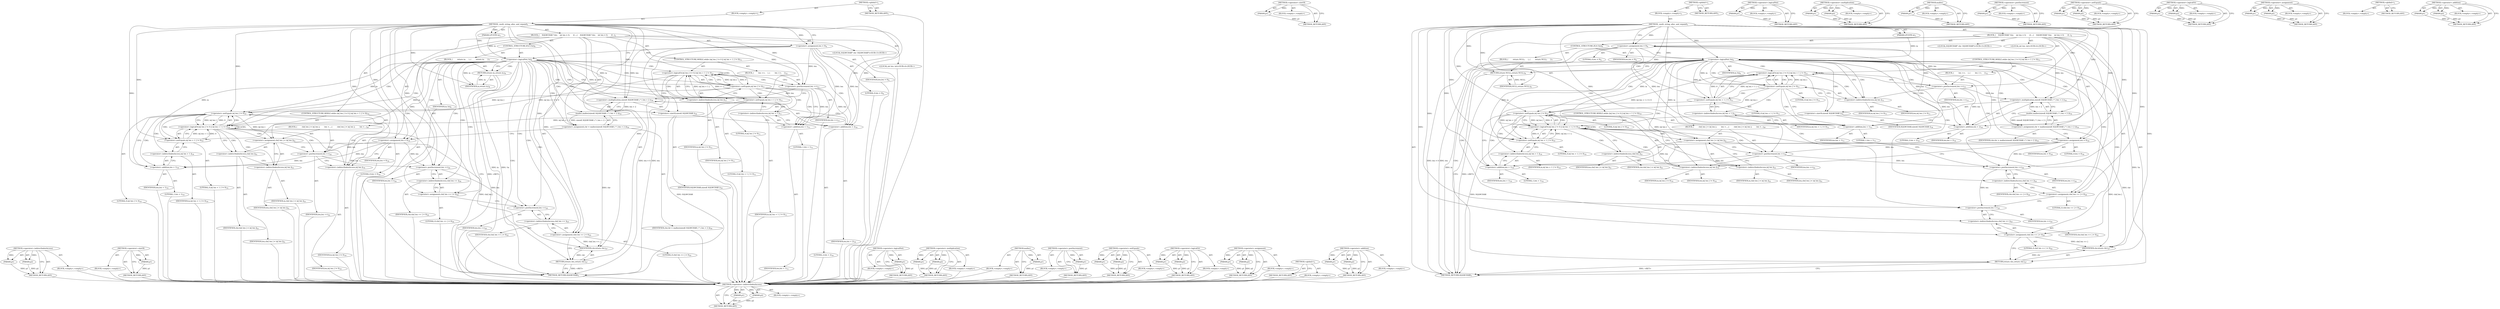 digraph "&lt;operator&gt;.addition" {
vulnerable_131 [label=<(METHOD,&lt;operator&gt;.indirectIndexAccess)>];
vulnerable_132 [label=<(PARAM,p1)>];
vulnerable_133 [label=<(PARAM,p2)>];
vulnerable_134 [label=<(BLOCK,&lt;empty&gt;,&lt;empty&gt;)>];
vulnerable_135 [label=<(METHOD_RETURN,ANY)>];
vulnerable_154 [label=<(METHOD,&lt;operator&gt;.sizeOf)>];
vulnerable_155 [label=<(PARAM,p1)>];
vulnerable_156 [label=<(BLOCK,&lt;empty&gt;,&lt;empty&gt;)>];
vulnerable_157 [label=<(METHOD_RETURN,ANY)>];
vulnerable_6 [label=<(METHOD,&lt;global&gt;)<SUB>1</SUB>>];
vulnerable_7 [label=<(BLOCK,&lt;empty&gt;,&lt;empty&gt;)<SUB>1</SUB>>];
vulnerable_8 [label=<(METHOD,_multi_string_alloc_and_expand)<SUB>1</SUB>>];
vulnerable_9 [label=<(PARAM,LPCSTR in)<SUB>1</SUB>>];
vulnerable_10 [label=<(BLOCK,{
    SQLWCHAR *chr;
    int len = 0;
 
     if...,{
    SQLWCHAR *chr;
    int len = 0;
 
     if...)<SUB>2</SUB>>];
vulnerable_11 [label="<(LOCAL,SQLWCHAR* chr: SQLWCHAR*)<SUB>3</SUB>>"];
vulnerable_12 [label="<(LOCAL,int len: int)<SUB>4</SUB>>"];
vulnerable_13 [label=<(&lt;operator&gt;.assignment,len = 0)<SUB>4</SUB>>];
vulnerable_14 [label=<(IDENTIFIER,len,len = 0)<SUB>4</SUB>>];
vulnerable_15 [label=<(LITERAL,0,len = 0)<SUB>4</SUB>>];
vulnerable_16 [label=<(CONTROL_STRUCTURE,IF,if (!in))<SUB>6</SUB>>];
vulnerable_17 [label=<(&lt;operator&gt;.logicalNot,!in)<SUB>6</SUB>>];
vulnerable_18 [label=<(IDENTIFIER,in,!in)<SUB>6</SUB>>];
vulnerable_19 [label=<(BLOCK,{
        return in;
     },{
        return in;
     })<SUB>7</SUB>>];
vulnerable_20 [label=<(RETURN,return in;,return in;)<SUB>8</SUB>>];
vulnerable_21 [label=<(IDENTIFIER,in,return in;)<SUB>8</SUB>>];
vulnerable_22 [label=<(CONTROL_STRUCTURE,WHILE,while (in[ len ] != 0 || in[ len + 1 ] != 0))<SUB>11</SUB>>];
vulnerable_23 [label=<(&lt;operator&gt;.logicalOr,in[ len ] != 0 || in[ len + 1 ] != 0)<SUB>11</SUB>>];
vulnerable_24 [label=<(&lt;operator&gt;.notEquals,in[ len ] != 0)<SUB>11</SUB>>];
vulnerable_25 [label=<(&lt;operator&gt;.indirectIndexAccess,in[ len ])<SUB>11</SUB>>];
vulnerable_26 [label=<(IDENTIFIER,in,in[ len ] != 0)<SUB>11</SUB>>];
vulnerable_27 [label=<(IDENTIFIER,len,in[ len ] != 0)<SUB>11</SUB>>];
vulnerable_28 [label=<(LITERAL,0,in[ len ] != 0)<SUB>11</SUB>>];
vulnerable_29 [label=<(&lt;operator&gt;.notEquals,in[ len + 1 ] != 0)<SUB>11</SUB>>];
vulnerable_30 [label=<(&lt;operator&gt;.indirectIndexAccess,in[ len + 1 ])<SUB>11</SUB>>];
vulnerable_31 [label=<(IDENTIFIER,in,in[ len + 1 ] != 0)<SUB>11</SUB>>];
vulnerable_32 [label=<(&lt;operator&gt;.addition,len + 1)<SUB>11</SUB>>];
vulnerable_33 [label=<(IDENTIFIER,len,len + 1)<SUB>11</SUB>>];
vulnerable_34 [label=<(LITERAL,1,len + 1)<SUB>11</SUB>>];
vulnerable_35 [label=<(LITERAL,0,in[ len + 1 ] != 0)<SUB>11</SUB>>];
vulnerable_36 [label=<(BLOCK,{
        len ++;
    },{
        len ++;
    })<SUB>12</SUB>>];
vulnerable_37 [label=<(&lt;operator&gt;.postIncrement,len ++)<SUB>13</SUB>>];
vulnerable_38 [label=<(IDENTIFIER,len,len ++)<SUB>13</SUB>>];
vulnerable_39 [label=<(&lt;operator&gt;.assignment,chr = malloc(sizeof( SQLWCHAR ) * ( len + 2 )))<SUB>16</SUB>>];
vulnerable_40 [label=<(IDENTIFIER,chr,chr = malloc(sizeof( SQLWCHAR ) * ( len + 2 )))<SUB>16</SUB>>];
vulnerable_41 [label=<(malloc,malloc(sizeof( SQLWCHAR ) * ( len + 2 )))<SUB>16</SUB>>];
vulnerable_42 [label=<(&lt;operator&gt;.multiplication,sizeof( SQLWCHAR ) * ( len + 2 ))<SUB>16</SUB>>];
vulnerable_43 [label=<(&lt;operator&gt;.sizeOf,sizeof( SQLWCHAR ))<SUB>16</SUB>>];
vulnerable_44 [label=<(IDENTIFIER,SQLWCHAR,sizeof( SQLWCHAR ))<SUB>16</SUB>>];
vulnerable_45 [label=<(&lt;operator&gt;.addition,len + 2)<SUB>16</SUB>>];
vulnerable_46 [label=<(IDENTIFIER,len,len + 2)<SUB>16</SUB>>];
vulnerable_47 [label=<(LITERAL,2,len + 2)<SUB>16</SUB>>];
vulnerable_48 [label=<(&lt;operator&gt;.assignment,len = 0)<SUB>18</SUB>>];
vulnerable_49 [label=<(IDENTIFIER,len,len = 0)<SUB>18</SUB>>];
vulnerable_50 [label=<(LITERAL,0,len = 0)<SUB>18</SUB>>];
vulnerable_51 [label=<(CONTROL_STRUCTURE,WHILE,while (in[ len ] != 0 || in[ len + 1 ] != 0))<SUB>19</SUB>>];
vulnerable_52 [label=<(&lt;operator&gt;.logicalOr,in[ len ] != 0 || in[ len + 1 ] != 0)<SUB>19</SUB>>];
vulnerable_53 [label=<(&lt;operator&gt;.notEquals,in[ len ] != 0)<SUB>19</SUB>>];
vulnerable_54 [label=<(&lt;operator&gt;.indirectIndexAccess,in[ len ])<SUB>19</SUB>>];
vulnerable_55 [label=<(IDENTIFIER,in,in[ len ] != 0)<SUB>19</SUB>>];
vulnerable_56 [label=<(IDENTIFIER,len,in[ len ] != 0)<SUB>19</SUB>>];
vulnerable_57 [label=<(LITERAL,0,in[ len ] != 0)<SUB>19</SUB>>];
vulnerable_58 [label=<(&lt;operator&gt;.notEquals,in[ len + 1 ] != 0)<SUB>19</SUB>>];
vulnerable_59 [label=<(&lt;operator&gt;.indirectIndexAccess,in[ len + 1 ])<SUB>19</SUB>>];
vulnerable_60 [label=<(IDENTIFIER,in,in[ len + 1 ] != 0)<SUB>19</SUB>>];
vulnerable_61 [label=<(&lt;operator&gt;.addition,len + 1)<SUB>19</SUB>>];
vulnerable_62 [label=<(IDENTIFIER,len,len + 1)<SUB>19</SUB>>];
vulnerable_63 [label=<(LITERAL,1,len + 1)<SUB>19</SUB>>];
vulnerable_64 [label=<(LITERAL,0,in[ len + 1 ] != 0)<SUB>19</SUB>>];
vulnerable_65 [label=<(BLOCK,{
        chr[ len ] = in[ len ];
        len +...,{
        chr[ len ] = in[ len ];
        len +...)<SUB>20</SUB>>];
vulnerable_66 [label=<(&lt;operator&gt;.assignment,chr[ len ] = in[ len ])<SUB>21</SUB>>];
vulnerable_67 [label=<(&lt;operator&gt;.indirectIndexAccess,chr[ len ])<SUB>21</SUB>>];
vulnerable_68 [label=<(IDENTIFIER,chr,chr[ len ] = in[ len ])<SUB>21</SUB>>];
vulnerable_69 [label=<(IDENTIFIER,len,chr[ len ] = in[ len ])<SUB>21</SUB>>];
vulnerable_70 [label=<(&lt;operator&gt;.indirectIndexAccess,in[ len ])<SUB>21</SUB>>];
vulnerable_71 [label=<(IDENTIFIER,in,chr[ len ] = in[ len ])<SUB>21</SUB>>];
vulnerable_72 [label=<(IDENTIFIER,len,chr[ len ] = in[ len ])<SUB>21</SUB>>];
vulnerable_73 [label=<(&lt;operator&gt;.postIncrement,len ++)<SUB>22</SUB>>];
vulnerable_74 [label=<(IDENTIFIER,len,len ++)<SUB>22</SUB>>];
vulnerable_75 [label=<(&lt;operator&gt;.assignment,chr[ len ++ ] = 0)<SUB>24</SUB>>];
vulnerable_76 [label=<(&lt;operator&gt;.indirectIndexAccess,chr[ len ++ ])<SUB>24</SUB>>];
vulnerable_77 [label=<(IDENTIFIER,chr,chr[ len ++ ] = 0)<SUB>24</SUB>>];
vulnerable_78 [label=<(&lt;operator&gt;.postIncrement,len ++)<SUB>24</SUB>>];
vulnerable_79 [label=<(IDENTIFIER,len,len ++)<SUB>24</SUB>>];
vulnerable_80 [label=<(LITERAL,0,chr[ len ++ ] = 0)<SUB>24</SUB>>];
vulnerable_81 [label=<(&lt;operator&gt;.assignment,chr[ len ++ ] = 0)<SUB>25</SUB>>];
vulnerable_82 [label=<(&lt;operator&gt;.indirectIndexAccess,chr[ len ++ ])<SUB>25</SUB>>];
vulnerable_83 [label=<(IDENTIFIER,chr,chr[ len ++ ] = 0)<SUB>25</SUB>>];
vulnerable_84 [label=<(&lt;operator&gt;.postIncrement,len ++)<SUB>25</SUB>>];
vulnerable_85 [label=<(IDENTIFIER,len,len ++)<SUB>25</SUB>>];
vulnerable_86 [label=<(LITERAL,0,chr[ len ++ ] = 0)<SUB>25</SUB>>];
vulnerable_87 [label=<(RETURN,return chr;,return chr;)<SUB>27</SUB>>];
vulnerable_88 [label=<(IDENTIFIER,chr,return chr;)<SUB>27</SUB>>];
vulnerable_89 [label=<(METHOD_RETURN,SQLWCHAR)<SUB>1</SUB>>];
vulnerable_91 [label=<(METHOD_RETURN,ANY)<SUB>1</SUB>>];
vulnerable_117 [label=<(METHOD,&lt;operator&gt;.logicalNot)>];
vulnerable_118 [label=<(PARAM,p1)>];
vulnerable_119 [label=<(BLOCK,&lt;empty&gt;,&lt;empty&gt;)>];
vulnerable_120 [label=<(METHOD_RETURN,ANY)>];
vulnerable_149 [label=<(METHOD,&lt;operator&gt;.multiplication)>];
vulnerable_150 [label=<(PARAM,p1)>];
vulnerable_151 [label=<(PARAM,p2)>];
vulnerable_152 [label=<(BLOCK,&lt;empty&gt;,&lt;empty&gt;)>];
vulnerable_153 [label=<(METHOD_RETURN,ANY)>];
vulnerable_145 [label=<(METHOD,malloc)>];
vulnerable_146 [label=<(PARAM,p1)>];
vulnerable_147 [label=<(BLOCK,&lt;empty&gt;,&lt;empty&gt;)>];
vulnerable_148 [label=<(METHOD_RETURN,ANY)>];
vulnerable_141 [label=<(METHOD,&lt;operator&gt;.postIncrement)>];
vulnerable_142 [label=<(PARAM,p1)>];
vulnerable_143 [label=<(BLOCK,&lt;empty&gt;,&lt;empty&gt;)>];
vulnerable_144 [label=<(METHOD_RETURN,ANY)>];
vulnerable_126 [label=<(METHOD,&lt;operator&gt;.notEquals)>];
vulnerable_127 [label=<(PARAM,p1)>];
vulnerable_128 [label=<(PARAM,p2)>];
vulnerable_129 [label=<(BLOCK,&lt;empty&gt;,&lt;empty&gt;)>];
vulnerable_130 [label=<(METHOD_RETURN,ANY)>];
vulnerable_121 [label=<(METHOD,&lt;operator&gt;.logicalOr)>];
vulnerable_122 [label=<(PARAM,p1)>];
vulnerable_123 [label=<(PARAM,p2)>];
vulnerable_124 [label=<(BLOCK,&lt;empty&gt;,&lt;empty&gt;)>];
vulnerable_125 [label=<(METHOD_RETURN,ANY)>];
vulnerable_112 [label=<(METHOD,&lt;operator&gt;.assignment)>];
vulnerable_113 [label=<(PARAM,p1)>];
vulnerable_114 [label=<(PARAM,p2)>];
vulnerable_115 [label=<(BLOCK,&lt;empty&gt;,&lt;empty&gt;)>];
vulnerable_116 [label=<(METHOD_RETURN,ANY)>];
vulnerable_106 [label=<(METHOD,&lt;global&gt;)<SUB>1</SUB>>];
vulnerable_107 [label=<(BLOCK,&lt;empty&gt;,&lt;empty&gt;)>];
vulnerable_108 [label=<(METHOD_RETURN,ANY)>];
vulnerable_136 [label=<(METHOD,&lt;operator&gt;.addition)>];
vulnerable_137 [label=<(PARAM,p1)>];
vulnerable_138 [label=<(PARAM,p2)>];
vulnerable_139 [label=<(BLOCK,&lt;empty&gt;,&lt;empty&gt;)>];
vulnerable_140 [label=<(METHOD_RETURN,ANY)>];
fixed_131 [label=<(METHOD,&lt;operator&gt;.indirectIndexAccess)>];
fixed_132 [label=<(PARAM,p1)>];
fixed_133 [label=<(PARAM,p2)>];
fixed_134 [label=<(BLOCK,&lt;empty&gt;,&lt;empty&gt;)>];
fixed_135 [label=<(METHOD_RETURN,ANY)>];
fixed_154 [label=<(METHOD,&lt;operator&gt;.sizeOf)>];
fixed_155 [label=<(PARAM,p1)>];
fixed_156 [label=<(BLOCK,&lt;empty&gt;,&lt;empty&gt;)>];
fixed_157 [label=<(METHOD_RETURN,ANY)>];
fixed_6 [label=<(METHOD,&lt;global&gt;)<SUB>1</SUB>>];
fixed_7 [label=<(BLOCK,&lt;empty&gt;,&lt;empty&gt;)<SUB>1</SUB>>];
fixed_8 [label=<(METHOD,_multi_string_alloc_and_expand)<SUB>1</SUB>>];
fixed_9 [label=<(PARAM,LPCSTR in)<SUB>1</SUB>>];
fixed_10 [label=<(BLOCK,{
    SQLWCHAR *chr;
    int len = 0;
 
     if...,{
    SQLWCHAR *chr;
    int len = 0;
 
     if...)<SUB>2</SUB>>];
fixed_11 [label="<(LOCAL,SQLWCHAR* chr: SQLWCHAR*)<SUB>3</SUB>>"];
fixed_12 [label="<(LOCAL,int len: int)<SUB>4</SUB>>"];
fixed_13 [label=<(&lt;operator&gt;.assignment,len = 0)<SUB>4</SUB>>];
fixed_14 [label=<(IDENTIFIER,len,len = 0)<SUB>4</SUB>>];
fixed_15 [label=<(LITERAL,0,len = 0)<SUB>4</SUB>>];
fixed_16 [label=<(CONTROL_STRUCTURE,IF,if (!in))<SUB>6</SUB>>];
fixed_17 [label=<(&lt;operator&gt;.logicalNot,!in)<SUB>6</SUB>>];
fixed_18 [label=<(IDENTIFIER,in,!in)<SUB>6</SUB>>];
fixed_19 [label=<(BLOCK,{
        return NULL;
     },{
        return NULL;
     })<SUB>7</SUB>>];
fixed_20 [label=<(RETURN,return NULL;,return NULL;)<SUB>8</SUB>>];
fixed_21 [label=<(IDENTIFIER,NULL,return NULL;)<SUB>8</SUB>>];
fixed_22 [label=<(CONTROL_STRUCTURE,WHILE,while (in[ len ] != 0 || in[ len + 1 ] != 0))<SUB>11</SUB>>];
fixed_23 [label=<(&lt;operator&gt;.logicalOr,in[ len ] != 0 || in[ len + 1 ] != 0)<SUB>11</SUB>>];
fixed_24 [label=<(&lt;operator&gt;.notEquals,in[ len ] != 0)<SUB>11</SUB>>];
fixed_25 [label=<(&lt;operator&gt;.indirectIndexAccess,in[ len ])<SUB>11</SUB>>];
fixed_26 [label=<(IDENTIFIER,in,in[ len ] != 0)<SUB>11</SUB>>];
fixed_27 [label=<(IDENTIFIER,len,in[ len ] != 0)<SUB>11</SUB>>];
fixed_28 [label=<(LITERAL,0,in[ len ] != 0)<SUB>11</SUB>>];
fixed_29 [label=<(&lt;operator&gt;.notEquals,in[ len + 1 ] != 0)<SUB>11</SUB>>];
fixed_30 [label=<(&lt;operator&gt;.indirectIndexAccess,in[ len + 1 ])<SUB>11</SUB>>];
fixed_31 [label=<(IDENTIFIER,in,in[ len + 1 ] != 0)<SUB>11</SUB>>];
fixed_32 [label=<(&lt;operator&gt;.addition,len + 1)<SUB>11</SUB>>];
fixed_33 [label=<(IDENTIFIER,len,len + 1)<SUB>11</SUB>>];
fixed_34 [label=<(LITERAL,1,len + 1)<SUB>11</SUB>>];
fixed_35 [label=<(LITERAL,0,in[ len + 1 ] != 0)<SUB>11</SUB>>];
fixed_36 [label=<(BLOCK,{
        len ++;
    },{
        len ++;
    })<SUB>12</SUB>>];
fixed_37 [label=<(&lt;operator&gt;.postIncrement,len ++)<SUB>13</SUB>>];
fixed_38 [label=<(IDENTIFIER,len,len ++)<SUB>13</SUB>>];
fixed_39 [label=<(&lt;operator&gt;.assignment,chr = malloc(sizeof( SQLWCHAR ) * ( len + 2 )))<SUB>16</SUB>>];
fixed_40 [label=<(IDENTIFIER,chr,chr = malloc(sizeof( SQLWCHAR ) * ( len + 2 )))<SUB>16</SUB>>];
fixed_41 [label=<(malloc,malloc(sizeof( SQLWCHAR ) * ( len + 2 )))<SUB>16</SUB>>];
fixed_42 [label=<(&lt;operator&gt;.multiplication,sizeof( SQLWCHAR ) * ( len + 2 ))<SUB>16</SUB>>];
fixed_43 [label=<(&lt;operator&gt;.sizeOf,sizeof( SQLWCHAR ))<SUB>16</SUB>>];
fixed_44 [label=<(IDENTIFIER,SQLWCHAR,sizeof( SQLWCHAR ))<SUB>16</SUB>>];
fixed_45 [label=<(&lt;operator&gt;.addition,len + 2)<SUB>16</SUB>>];
fixed_46 [label=<(IDENTIFIER,len,len + 2)<SUB>16</SUB>>];
fixed_47 [label=<(LITERAL,2,len + 2)<SUB>16</SUB>>];
fixed_48 [label=<(&lt;operator&gt;.assignment,len = 0)<SUB>18</SUB>>];
fixed_49 [label=<(IDENTIFIER,len,len = 0)<SUB>18</SUB>>];
fixed_50 [label=<(LITERAL,0,len = 0)<SUB>18</SUB>>];
fixed_51 [label=<(CONTROL_STRUCTURE,WHILE,while (in[ len ] != 0 || in[ len + 1 ] != 0))<SUB>19</SUB>>];
fixed_52 [label=<(&lt;operator&gt;.logicalOr,in[ len ] != 0 || in[ len + 1 ] != 0)<SUB>19</SUB>>];
fixed_53 [label=<(&lt;operator&gt;.notEquals,in[ len ] != 0)<SUB>19</SUB>>];
fixed_54 [label=<(&lt;operator&gt;.indirectIndexAccess,in[ len ])<SUB>19</SUB>>];
fixed_55 [label=<(IDENTIFIER,in,in[ len ] != 0)<SUB>19</SUB>>];
fixed_56 [label=<(IDENTIFIER,len,in[ len ] != 0)<SUB>19</SUB>>];
fixed_57 [label=<(LITERAL,0,in[ len ] != 0)<SUB>19</SUB>>];
fixed_58 [label=<(&lt;operator&gt;.notEquals,in[ len + 1 ] != 0)<SUB>19</SUB>>];
fixed_59 [label=<(&lt;operator&gt;.indirectIndexAccess,in[ len + 1 ])<SUB>19</SUB>>];
fixed_60 [label=<(IDENTIFIER,in,in[ len + 1 ] != 0)<SUB>19</SUB>>];
fixed_61 [label=<(&lt;operator&gt;.addition,len + 1)<SUB>19</SUB>>];
fixed_62 [label=<(IDENTIFIER,len,len + 1)<SUB>19</SUB>>];
fixed_63 [label=<(LITERAL,1,len + 1)<SUB>19</SUB>>];
fixed_64 [label=<(LITERAL,0,in[ len + 1 ] != 0)<SUB>19</SUB>>];
fixed_65 [label=<(BLOCK,{
        chr[ len ] = in[ len ];
        len +...,{
        chr[ len ] = in[ len ];
        len +...)<SUB>20</SUB>>];
fixed_66 [label=<(&lt;operator&gt;.assignment,chr[ len ] = in[ len ])<SUB>21</SUB>>];
fixed_67 [label=<(&lt;operator&gt;.indirectIndexAccess,chr[ len ])<SUB>21</SUB>>];
fixed_68 [label=<(IDENTIFIER,chr,chr[ len ] = in[ len ])<SUB>21</SUB>>];
fixed_69 [label=<(IDENTIFIER,len,chr[ len ] = in[ len ])<SUB>21</SUB>>];
fixed_70 [label=<(&lt;operator&gt;.indirectIndexAccess,in[ len ])<SUB>21</SUB>>];
fixed_71 [label=<(IDENTIFIER,in,chr[ len ] = in[ len ])<SUB>21</SUB>>];
fixed_72 [label=<(IDENTIFIER,len,chr[ len ] = in[ len ])<SUB>21</SUB>>];
fixed_73 [label=<(&lt;operator&gt;.postIncrement,len ++)<SUB>22</SUB>>];
fixed_74 [label=<(IDENTIFIER,len,len ++)<SUB>22</SUB>>];
fixed_75 [label=<(&lt;operator&gt;.assignment,chr[ len ++ ] = 0)<SUB>24</SUB>>];
fixed_76 [label=<(&lt;operator&gt;.indirectIndexAccess,chr[ len ++ ])<SUB>24</SUB>>];
fixed_77 [label=<(IDENTIFIER,chr,chr[ len ++ ] = 0)<SUB>24</SUB>>];
fixed_78 [label=<(&lt;operator&gt;.postIncrement,len ++)<SUB>24</SUB>>];
fixed_79 [label=<(IDENTIFIER,len,len ++)<SUB>24</SUB>>];
fixed_80 [label=<(LITERAL,0,chr[ len ++ ] = 0)<SUB>24</SUB>>];
fixed_81 [label=<(&lt;operator&gt;.assignment,chr[ len ++ ] = 0)<SUB>25</SUB>>];
fixed_82 [label=<(&lt;operator&gt;.indirectIndexAccess,chr[ len ++ ])<SUB>25</SUB>>];
fixed_83 [label=<(IDENTIFIER,chr,chr[ len ++ ] = 0)<SUB>25</SUB>>];
fixed_84 [label=<(&lt;operator&gt;.postIncrement,len ++)<SUB>25</SUB>>];
fixed_85 [label=<(IDENTIFIER,len,len ++)<SUB>25</SUB>>];
fixed_86 [label=<(LITERAL,0,chr[ len ++ ] = 0)<SUB>25</SUB>>];
fixed_87 [label=<(RETURN,return chr;,return chr;)<SUB>27</SUB>>];
fixed_88 [label=<(IDENTIFIER,chr,return chr;)<SUB>27</SUB>>];
fixed_89 [label=<(METHOD_RETURN,SQLWCHAR)<SUB>1</SUB>>];
fixed_91 [label=<(METHOD_RETURN,ANY)<SUB>1</SUB>>];
fixed_117 [label=<(METHOD,&lt;operator&gt;.logicalNot)>];
fixed_118 [label=<(PARAM,p1)>];
fixed_119 [label=<(BLOCK,&lt;empty&gt;,&lt;empty&gt;)>];
fixed_120 [label=<(METHOD_RETURN,ANY)>];
fixed_149 [label=<(METHOD,&lt;operator&gt;.multiplication)>];
fixed_150 [label=<(PARAM,p1)>];
fixed_151 [label=<(PARAM,p2)>];
fixed_152 [label=<(BLOCK,&lt;empty&gt;,&lt;empty&gt;)>];
fixed_153 [label=<(METHOD_RETURN,ANY)>];
fixed_145 [label=<(METHOD,malloc)>];
fixed_146 [label=<(PARAM,p1)>];
fixed_147 [label=<(BLOCK,&lt;empty&gt;,&lt;empty&gt;)>];
fixed_148 [label=<(METHOD_RETURN,ANY)>];
fixed_141 [label=<(METHOD,&lt;operator&gt;.postIncrement)>];
fixed_142 [label=<(PARAM,p1)>];
fixed_143 [label=<(BLOCK,&lt;empty&gt;,&lt;empty&gt;)>];
fixed_144 [label=<(METHOD_RETURN,ANY)>];
fixed_126 [label=<(METHOD,&lt;operator&gt;.notEquals)>];
fixed_127 [label=<(PARAM,p1)>];
fixed_128 [label=<(PARAM,p2)>];
fixed_129 [label=<(BLOCK,&lt;empty&gt;,&lt;empty&gt;)>];
fixed_130 [label=<(METHOD_RETURN,ANY)>];
fixed_121 [label=<(METHOD,&lt;operator&gt;.logicalOr)>];
fixed_122 [label=<(PARAM,p1)>];
fixed_123 [label=<(PARAM,p2)>];
fixed_124 [label=<(BLOCK,&lt;empty&gt;,&lt;empty&gt;)>];
fixed_125 [label=<(METHOD_RETURN,ANY)>];
fixed_112 [label=<(METHOD,&lt;operator&gt;.assignment)>];
fixed_113 [label=<(PARAM,p1)>];
fixed_114 [label=<(PARAM,p2)>];
fixed_115 [label=<(BLOCK,&lt;empty&gt;,&lt;empty&gt;)>];
fixed_116 [label=<(METHOD_RETURN,ANY)>];
fixed_106 [label=<(METHOD,&lt;global&gt;)<SUB>1</SUB>>];
fixed_107 [label=<(BLOCK,&lt;empty&gt;,&lt;empty&gt;)>];
fixed_108 [label=<(METHOD_RETURN,ANY)>];
fixed_136 [label=<(METHOD,&lt;operator&gt;.addition)>];
fixed_137 [label=<(PARAM,p1)>];
fixed_138 [label=<(PARAM,p2)>];
fixed_139 [label=<(BLOCK,&lt;empty&gt;,&lt;empty&gt;)>];
fixed_140 [label=<(METHOD_RETURN,ANY)>];
vulnerable_131 -> vulnerable_132  [key=0, label="AST: "];
vulnerable_131 -> vulnerable_132  [key=1, label="DDG: "];
vulnerable_131 -> vulnerable_134  [key=0, label="AST: "];
vulnerable_131 -> vulnerable_133  [key=0, label="AST: "];
vulnerable_131 -> vulnerable_133  [key=1, label="DDG: "];
vulnerable_131 -> vulnerable_135  [key=0, label="AST: "];
vulnerable_131 -> vulnerable_135  [key=1, label="CFG: "];
vulnerable_132 -> vulnerable_135  [key=0, label="DDG: p1"];
vulnerable_133 -> vulnerable_135  [key=0, label="DDG: p2"];
vulnerable_134 -> fixed_131  [key=0];
vulnerable_135 -> fixed_131  [key=0];
vulnerable_154 -> vulnerable_155  [key=0, label="AST: "];
vulnerable_154 -> vulnerable_155  [key=1, label="DDG: "];
vulnerable_154 -> vulnerable_156  [key=0, label="AST: "];
vulnerable_154 -> vulnerable_157  [key=0, label="AST: "];
vulnerable_154 -> vulnerable_157  [key=1, label="CFG: "];
vulnerable_155 -> vulnerable_157  [key=0, label="DDG: p1"];
vulnerable_156 -> fixed_131  [key=0];
vulnerable_157 -> fixed_131  [key=0];
vulnerable_6 -> vulnerable_7  [key=0, label="AST: "];
vulnerable_6 -> vulnerable_91  [key=0, label="AST: "];
vulnerable_6 -> vulnerable_91  [key=1, label="CFG: "];
vulnerable_7 -> vulnerable_8  [key=0, label="AST: "];
vulnerable_8 -> vulnerable_9  [key=0, label="AST: "];
vulnerable_8 -> vulnerable_9  [key=1, label="DDG: "];
vulnerable_8 -> vulnerable_10  [key=0, label="AST: "];
vulnerable_8 -> vulnerable_89  [key=0, label="AST: "];
vulnerable_8 -> vulnerable_13  [key=0, label="CFG: "];
vulnerable_8 -> vulnerable_13  [key=1, label="DDG: "];
vulnerable_8 -> vulnerable_48  [key=0, label="DDG: "];
vulnerable_8 -> vulnerable_75  [key=0, label="DDG: "];
vulnerable_8 -> vulnerable_81  [key=0, label="DDG: "];
vulnerable_8 -> vulnerable_88  [key=0, label="DDG: "];
vulnerable_8 -> vulnerable_17  [key=0, label="DDG: "];
vulnerable_8 -> vulnerable_21  [key=0, label="DDG: "];
vulnerable_8 -> vulnerable_24  [key=0, label="DDG: "];
vulnerable_8 -> vulnerable_29  [key=0, label="DDG: "];
vulnerable_8 -> vulnerable_37  [key=0, label="DDG: "];
vulnerable_8 -> vulnerable_42  [key=0, label="DDG: "];
vulnerable_8 -> vulnerable_53  [key=0, label="DDG: "];
vulnerable_8 -> vulnerable_58  [key=0, label="DDG: "];
vulnerable_8 -> vulnerable_73  [key=0, label="DDG: "];
vulnerable_8 -> vulnerable_78  [key=0, label="DDG: "];
vulnerable_8 -> vulnerable_84  [key=0, label="DDG: "];
vulnerable_8 -> vulnerable_45  [key=0, label="DDG: "];
vulnerable_8 -> vulnerable_32  [key=0, label="DDG: "];
vulnerable_8 -> vulnerable_61  [key=0, label="DDG: "];
vulnerable_9 -> vulnerable_17  [key=0, label="DDG: in"];
vulnerable_10 -> vulnerable_11  [key=0, label="AST: "];
vulnerable_10 -> vulnerable_12  [key=0, label="AST: "];
vulnerable_10 -> vulnerable_13  [key=0, label="AST: "];
vulnerable_10 -> vulnerable_16  [key=0, label="AST: "];
vulnerable_10 -> vulnerable_22  [key=0, label="AST: "];
vulnerable_10 -> vulnerable_39  [key=0, label="AST: "];
vulnerable_10 -> vulnerable_48  [key=0, label="AST: "];
vulnerable_10 -> vulnerable_51  [key=0, label="AST: "];
vulnerable_10 -> vulnerable_75  [key=0, label="AST: "];
vulnerable_10 -> vulnerable_81  [key=0, label="AST: "];
vulnerable_10 -> vulnerable_87  [key=0, label="AST: "];
vulnerable_11 -> fixed_131  [key=0];
vulnerable_12 -> fixed_131  [key=0];
vulnerable_13 -> vulnerable_14  [key=0, label="AST: "];
vulnerable_13 -> vulnerable_15  [key=0, label="AST: "];
vulnerable_13 -> vulnerable_17  [key=0, label="CFG: "];
vulnerable_13 -> vulnerable_89  [key=0, label="DDG: len"];
vulnerable_13 -> vulnerable_89  [key=1, label="DDG: len = 0"];
vulnerable_13 -> vulnerable_37  [key=0, label="DDG: len"];
vulnerable_13 -> vulnerable_42  [key=0, label="DDG: len"];
vulnerable_13 -> vulnerable_45  [key=0, label="DDG: len"];
vulnerable_13 -> vulnerable_32  [key=0, label="DDG: len"];
vulnerable_14 -> fixed_131  [key=0];
vulnerable_15 -> fixed_131  [key=0];
vulnerable_16 -> vulnerable_17  [key=0, label="AST: "];
vulnerable_16 -> vulnerable_19  [key=0, label="AST: "];
vulnerable_17 -> vulnerable_18  [key=0, label="AST: "];
vulnerable_17 -> vulnerable_20  [key=0, label="CFG: "];
vulnerable_17 -> vulnerable_20  [key=1, label="CDG: "];
vulnerable_17 -> vulnerable_25  [key=0, label="CFG: "];
vulnerable_17 -> vulnerable_25  [key=1, label="CDG: "];
vulnerable_17 -> vulnerable_89  [key=0, label="DDG: in"];
vulnerable_17 -> vulnerable_89  [key=1, label="DDG: !in"];
vulnerable_17 -> vulnerable_66  [key=0, label="DDG: in"];
vulnerable_17 -> vulnerable_21  [key=0, label="DDG: in"];
vulnerable_17 -> vulnerable_24  [key=0, label="DDG: in"];
vulnerable_17 -> vulnerable_24  [key=1, label="CDG: "];
vulnerable_17 -> vulnerable_29  [key=0, label="DDG: in"];
vulnerable_17 -> vulnerable_53  [key=0, label="DDG: in"];
vulnerable_17 -> vulnerable_53  [key=1, label="CDG: "];
vulnerable_17 -> vulnerable_58  [key=0, label="DDG: in"];
vulnerable_17 -> vulnerable_48  [key=0, label="CDG: "];
vulnerable_17 -> vulnerable_42  [key=0, label="CDG: "];
vulnerable_17 -> vulnerable_75  [key=0, label="CDG: "];
vulnerable_17 -> vulnerable_52  [key=0, label="CDG: "];
vulnerable_17 -> vulnerable_81  [key=0, label="CDG: "];
vulnerable_17 -> vulnerable_84  [key=0, label="CDG: "];
vulnerable_17 -> vulnerable_45  [key=0, label="CDG: "];
vulnerable_17 -> vulnerable_76  [key=0, label="CDG: "];
vulnerable_17 -> vulnerable_87  [key=0, label="CDG: "];
vulnerable_17 -> vulnerable_82  [key=0, label="CDG: "];
vulnerable_17 -> vulnerable_54  [key=0, label="CDG: "];
vulnerable_17 -> vulnerable_43  [key=0, label="CDG: "];
vulnerable_17 -> vulnerable_23  [key=0, label="CDG: "];
vulnerable_17 -> vulnerable_41  [key=0, label="CDG: "];
vulnerable_17 -> vulnerable_78  [key=0, label="CDG: "];
vulnerable_17 -> vulnerable_39  [key=0, label="CDG: "];
vulnerable_18 -> fixed_131  [key=0];
vulnerable_19 -> vulnerable_20  [key=0, label="AST: "];
vulnerable_20 -> vulnerable_21  [key=0, label="AST: "];
vulnerable_20 -> vulnerable_89  [key=0, label="CFG: "];
vulnerable_20 -> vulnerable_89  [key=1, label="DDG: &lt;RET&gt;"];
vulnerable_21 -> vulnerable_20  [key=0, label="DDG: in"];
vulnerable_22 -> vulnerable_23  [key=0, label="AST: "];
vulnerable_22 -> vulnerable_36  [key=0, label="AST: "];
vulnerable_23 -> vulnerable_24  [key=0, label="AST: "];
vulnerable_23 -> vulnerable_24  [key=1, label="CDG: "];
vulnerable_23 -> vulnerable_29  [key=0, label="AST: "];
vulnerable_23 -> vulnerable_37  [key=0, label="CFG: "];
vulnerable_23 -> vulnerable_37  [key=1, label="CDG: "];
vulnerable_23 -> vulnerable_43  [key=0, label="CFG: "];
vulnerable_23 -> vulnerable_52  [key=0, label="DDG: in[ len + 1 ] != 0"];
vulnerable_23 -> vulnerable_25  [key=0, label="CDG: "];
vulnerable_23 -> vulnerable_23  [key=0, label="CDG: "];
vulnerable_24 -> vulnerable_25  [key=0, label="AST: "];
vulnerable_24 -> vulnerable_28  [key=0, label="AST: "];
vulnerable_24 -> vulnerable_23  [key=0, label="CFG: "];
vulnerable_24 -> vulnerable_23  [key=1, label="DDG: in[ len ]"];
vulnerable_24 -> vulnerable_23  [key=2, label="DDG: 0"];
vulnerable_24 -> vulnerable_32  [key=0, label="CFG: "];
vulnerable_24 -> vulnerable_32  [key=1, label="CDG: "];
vulnerable_24 -> vulnerable_53  [key=0, label="DDG: in[ len ]"];
vulnerable_24 -> vulnerable_30  [key=0, label="CDG: "];
vulnerable_24 -> vulnerable_29  [key=0, label="CDG: "];
vulnerable_25 -> vulnerable_26  [key=0, label="AST: "];
vulnerable_25 -> vulnerable_27  [key=0, label="AST: "];
vulnerable_25 -> vulnerable_24  [key=0, label="CFG: "];
vulnerable_26 -> fixed_131  [key=0];
vulnerable_27 -> fixed_131  [key=0];
vulnerable_28 -> fixed_131  [key=0];
vulnerable_29 -> vulnerable_30  [key=0, label="AST: "];
vulnerable_29 -> vulnerable_35  [key=0, label="AST: "];
vulnerable_29 -> vulnerable_23  [key=0, label="CFG: "];
vulnerable_29 -> vulnerable_23  [key=1, label="DDG: in[ len + 1 ]"];
vulnerable_29 -> vulnerable_23  [key=2, label="DDG: 0"];
vulnerable_29 -> vulnerable_58  [key=0, label="DDG: in[ len + 1 ]"];
vulnerable_30 -> vulnerable_31  [key=0, label="AST: "];
vulnerable_30 -> vulnerable_32  [key=0, label="AST: "];
vulnerable_30 -> vulnerable_29  [key=0, label="CFG: "];
vulnerable_31 -> fixed_131  [key=0];
vulnerable_32 -> vulnerable_33  [key=0, label="AST: "];
vulnerable_32 -> vulnerable_34  [key=0, label="AST: "];
vulnerable_32 -> vulnerable_30  [key=0, label="CFG: "];
vulnerable_33 -> fixed_131  [key=0];
vulnerable_34 -> fixed_131  [key=0];
vulnerable_35 -> fixed_131  [key=0];
vulnerable_36 -> vulnerable_37  [key=0, label="AST: "];
vulnerable_37 -> vulnerable_38  [key=0, label="AST: "];
vulnerable_37 -> vulnerable_25  [key=0, label="CFG: "];
vulnerable_37 -> vulnerable_42  [key=0, label="DDG: len"];
vulnerable_37 -> vulnerable_45  [key=0, label="DDG: len"];
vulnerable_37 -> vulnerable_32  [key=0, label="DDG: len"];
vulnerable_38 -> fixed_131  [key=0];
vulnerable_39 -> vulnerable_40  [key=0, label="AST: "];
vulnerable_39 -> vulnerable_41  [key=0, label="AST: "];
vulnerable_39 -> vulnerable_48  [key=0, label="CFG: "];
vulnerable_39 -> vulnerable_88  [key=0, label="DDG: chr"];
vulnerable_40 -> fixed_131  [key=0];
vulnerable_41 -> vulnerable_42  [key=0, label="AST: "];
vulnerable_41 -> vulnerable_39  [key=0, label="CFG: "];
vulnerable_41 -> vulnerable_39  [key=1, label="DDG: sizeof( SQLWCHAR ) * ( len + 2 )"];
vulnerable_42 -> vulnerable_43  [key=0, label="AST: "];
vulnerable_42 -> vulnerable_45  [key=0, label="AST: "];
vulnerable_42 -> vulnerable_41  [key=0, label="CFG: "];
vulnerable_42 -> vulnerable_41  [key=1, label="DDG: len + 2"];
vulnerable_43 -> vulnerable_44  [key=0, label="AST: "];
vulnerable_43 -> vulnerable_45  [key=0, label="CFG: "];
vulnerable_43 -> vulnerable_89  [key=0, label="DDG: SQLWCHAR"];
vulnerable_44 -> fixed_131  [key=0];
vulnerable_45 -> vulnerable_46  [key=0, label="AST: "];
vulnerable_45 -> vulnerable_47  [key=0, label="AST: "];
vulnerable_45 -> vulnerable_42  [key=0, label="CFG: "];
vulnerable_46 -> fixed_131  [key=0];
vulnerable_47 -> fixed_131  [key=0];
vulnerable_48 -> vulnerable_49  [key=0, label="AST: "];
vulnerable_48 -> vulnerable_50  [key=0, label="AST: "];
vulnerable_48 -> vulnerable_54  [key=0, label="CFG: "];
vulnerable_48 -> vulnerable_73  [key=0, label="DDG: len"];
vulnerable_48 -> vulnerable_78  [key=0, label="DDG: len"];
vulnerable_48 -> vulnerable_61  [key=0, label="DDG: len"];
vulnerable_49 -> fixed_131  [key=0];
vulnerable_50 -> fixed_131  [key=0];
vulnerable_51 -> vulnerable_52  [key=0, label="AST: "];
vulnerable_51 -> vulnerable_65  [key=0, label="AST: "];
vulnerable_52 -> vulnerable_53  [key=0, label="AST: "];
vulnerable_52 -> vulnerable_53  [key=1, label="CDG: "];
vulnerable_52 -> vulnerable_58  [key=0, label="AST: "];
vulnerable_52 -> vulnerable_67  [key=0, label="CFG: "];
vulnerable_52 -> vulnerable_67  [key=1, label="CDG: "];
vulnerable_52 -> vulnerable_78  [key=0, label="CFG: "];
vulnerable_52 -> vulnerable_73  [key=0, label="CDG: "];
vulnerable_52 -> vulnerable_66  [key=0, label="CDG: "];
vulnerable_52 -> vulnerable_52  [key=0, label="CDG: "];
vulnerable_52 -> vulnerable_54  [key=0, label="CDG: "];
vulnerable_52 -> vulnerable_70  [key=0, label="CDG: "];
vulnerable_53 -> vulnerable_54  [key=0, label="AST: "];
vulnerable_53 -> vulnerable_57  [key=0, label="AST: "];
vulnerable_53 -> vulnerable_52  [key=0, label="CFG: "];
vulnerable_53 -> vulnerable_52  [key=1, label="DDG: in[ len ]"];
vulnerable_53 -> vulnerable_52  [key=2, label="DDG: 0"];
vulnerable_53 -> vulnerable_61  [key=0, label="CFG: "];
vulnerable_53 -> vulnerable_61  [key=1, label="CDG: "];
vulnerable_53 -> vulnerable_66  [key=0, label="DDG: in[ len ]"];
vulnerable_53 -> vulnerable_59  [key=0, label="CDG: "];
vulnerable_53 -> vulnerable_58  [key=0, label="CDG: "];
vulnerable_54 -> vulnerable_55  [key=0, label="AST: "];
vulnerable_54 -> vulnerable_56  [key=0, label="AST: "];
vulnerable_54 -> vulnerable_53  [key=0, label="CFG: "];
vulnerable_55 -> fixed_131  [key=0];
vulnerable_56 -> fixed_131  [key=0];
vulnerable_57 -> fixed_131  [key=0];
vulnerable_58 -> vulnerable_59  [key=0, label="AST: "];
vulnerable_58 -> vulnerable_64  [key=0, label="AST: "];
vulnerable_58 -> vulnerable_52  [key=0, label="CFG: "];
vulnerable_58 -> vulnerable_52  [key=1, label="DDG: in[ len + 1 ]"];
vulnerable_58 -> vulnerable_52  [key=2, label="DDG: 0"];
vulnerable_59 -> vulnerable_60  [key=0, label="AST: "];
vulnerable_59 -> vulnerable_61  [key=0, label="AST: "];
vulnerable_59 -> vulnerable_58  [key=0, label="CFG: "];
vulnerable_60 -> fixed_131  [key=0];
vulnerable_61 -> vulnerable_62  [key=0, label="AST: "];
vulnerable_61 -> vulnerable_63  [key=0, label="AST: "];
vulnerable_61 -> vulnerable_59  [key=0, label="CFG: "];
vulnerable_62 -> fixed_131  [key=0];
vulnerable_63 -> fixed_131  [key=0];
vulnerable_64 -> fixed_131  [key=0];
vulnerable_65 -> vulnerable_66  [key=0, label="AST: "];
vulnerable_65 -> vulnerable_73  [key=0, label="AST: "];
vulnerable_66 -> vulnerable_67  [key=0, label="AST: "];
vulnerable_66 -> vulnerable_70  [key=0, label="AST: "];
vulnerable_66 -> vulnerable_73  [key=0, label="CFG: "];
vulnerable_66 -> vulnerable_88  [key=0, label="DDG: chr[ len ]"];
vulnerable_67 -> vulnerable_68  [key=0, label="AST: "];
vulnerable_67 -> vulnerable_69  [key=0, label="AST: "];
vulnerable_67 -> vulnerable_70  [key=0, label="CFG: "];
vulnerable_68 -> fixed_131  [key=0];
vulnerable_69 -> fixed_131  [key=0];
vulnerable_70 -> vulnerable_71  [key=0, label="AST: "];
vulnerable_70 -> vulnerable_72  [key=0, label="AST: "];
vulnerable_70 -> vulnerable_66  [key=0, label="CFG: "];
vulnerable_71 -> fixed_131  [key=0];
vulnerable_72 -> fixed_131  [key=0];
vulnerable_73 -> vulnerable_74  [key=0, label="AST: "];
vulnerable_73 -> vulnerable_54  [key=0, label="CFG: "];
vulnerable_73 -> vulnerable_78  [key=0, label="DDG: len"];
vulnerable_73 -> vulnerable_61  [key=0, label="DDG: len"];
vulnerable_74 -> fixed_131  [key=0];
vulnerable_75 -> vulnerable_76  [key=0, label="AST: "];
vulnerable_75 -> vulnerable_80  [key=0, label="AST: "];
vulnerable_75 -> vulnerable_84  [key=0, label="CFG: "];
vulnerable_76 -> vulnerable_77  [key=0, label="AST: "];
vulnerable_76 -> vulnerable_78  [key=0, label="AST: "];
vulnerable_76 -> vulnerable_75  [key=0, label="CFG: "];
vulnerable_77 -> fixed_131  [key=0];
vulnerable_78 -> vulnerable_79  [key=0, label="AST: "];
vulnerable_78 -> vulnerable_76  [key=0, label="CFG: "];
vulnerable_78 -> vulnerable_84  [key=0, label="DDG: len"];
vulnerable_79 -> fixed_131  [key=0];
vulnerable_80 -> fixed_131  [key=0];
vulnerable_81 -> vulnerable_82  [key=0, label="AST: "];
vulnerable_81 -> vulnerable_86  [key=0, label="AST: "];
vulnerable_81 -> vulnerable_87  [key=0, label="CFG: "];
vulnerable_81 -> vulnerable_88  [key=0, label="DDG: chr[ len ++ ]"];
vulnerable_82 -> vulnerable_83  [key=0, label="AST: "];
vulnerable_82 -> vulnerable_84  [key=0, label="AST: "];
vulnerable_82 -> vulnerable_81  [key=0, label="CFG: "];
vulnerable_83 -> fixed_131  [key=0];
vulnerable_84 -> vulnerable_85  [key=0, label="AST: "];
vulnerable_84 -> vulnerable_82  [key=0, label="CFG: "];
vulnerable_85 -> fixed_131  [key=0];
vulnerable_86 -> fixed_131  [key=0];
vulnerable_87 -> vulnerable_88  [key=0, label="AST: "];
vulnerable_87 -> vulnerable_89  [key=0, label="CFG: "];
vulnerable_87 -> vulnerable_89  [key=1, label="DDG: &lt;RET&gt;"];
vulnerable_88 -> vulnerable_87  [key=0, label="DDG: chr"];
vulnerable_89 -> fixed_131  [key=0];
vulnerable_91 -> fixed_131  [key=0];
vulnerable_117 -> vulnerable_118  [key=0, label="AST: "];
vulnerable_117 -> vulnerable_118  [key=1, label="DDG: "];
vulnerable_117 -> vulnerable_119  [key=0, label="AST: "];
vulnerable_117 -> vulnerable_120  [key=0, label="AST: "];
vulnerable_117 -> vulnerable_120  [key=1, label="CFG: "];
vulnerable_118 -> vulnerable_120  [key=0, label="DDG: p1"];
vulnerable_119 -> fixed_131  [key=0];
vulnerable_120 -> fixed_131  [key=0];
vulnerable_149 -> vulnerable_150  [key=0, label="AST: "];
vulnerable_149 -> vulnerable_150  [key=1, label="DDG: "];
vulnerable_149 -> vulnerable_152  [key=0, label="AST: "];
vulnerable_149 -> vulnerable_151  [key=0, label="AST: "];
vulnerable_149 -> vulnerable_151  [key=1, label="DDG: "];
vulnerable_149 -> vulnerable_153  [key=0, label="AST: "];
vulnerable_149 -> vulnerable_153  [key=1, label="CFG: "];
vulnerable_150 -> vulnerable_153  [key=0, label="DDG: p1"];
vulnerable_151 -> vulnerable_153  [key=0, label="DDG: p2"];
vulnerable_152 -> fixed_131  [key=0];
vulnerable_153 -> fixed_131  [key=0];
vulnerable_145 -> vulnerable_146  [key=0, label="AST: "];
vulnerable_145 -> vulnerable_146  [key=1, label="DDG: "];
vulnerable_145 -> vulnerable_147  [key=0, label="AST: "];
vulnerable_145 -> vulnerable_148  [key=0, label="AST: "];
vulnerable_145 -> vulnerable_148  [key=1, label="CFG: "];
vulnerable_146 -> vulnerable_148  [key=0, label="DDG: p1"];
vulnerable_147 -> fixed_131  [key=0];
vulnerable_148 -> fixed_131  [key=0];
vulnerable_141 -> vulnerable_142  [key=0, label="AST: "];
vulnerable_141 -> vulnerable_142  [key=1, label="DDG: "];
vulnerable_141 -> vulnerable_143  [key=0, label="AST: "];
vulnerable_141 -> vulnerable_144  [key=0, label="AST: "];
vulnerable_141 -> vulnerable_144  [key=1, label="CFG: "];
vulnerable_142 -> vulnerable_144  [key=0, label="DDG: p1"];
vulnerable_143 -> fixed_131  [key=0];
vulnerable_144 -> fixed_131  [key=0];
vulnerable_126 -> vulnerable_127  [key=0, label="AST: "];
vulnerable_126 -> vulnerable_127  [key=1, label="DDG: "];
vulnerable_126 -> vulnerable_129  [key=0, label="AST: "];
vulnerable_126 -> vulnerable_128  [key=0, label="AST: "];
vulnerable_126 -> vulnerable_128  [key=1, label="DDG: "];
vulnerable_126 -> vulnerable_130  [key=0, label="AST: "];
vulnerable_126 -> vulnerable_130  [key=1, label="CFG: "];
vulnerable_127 -> vulnerable_130  [key=0, label="DDG: p1"];
vulnerable_128 -> vulnerable_130  [key=0, label="DDG: p2"];
vulnerable_129 -> fixed_131  [key=0];
vulnerable_130 -> fixed_131  [key=0];
vulnerable_121 -> vulnerable_122  [key=0, label="AST: "];
vulnerable_121 -> vulnerable_122  [key=1, label="DDG: "];
vulnerable_121 -> vulnerable_124  [key=0, label="AST: "];
vulnerable_121 -> vulnerable_123  [key=0, label="AST: "];
vulnerable_121 -> vulnerable_123  [key=1, label="DDG: "];
vulnerable_121 -> vulnerable_125  [key=0, label="AST: "];
vulnerable_121 -> vulnerable_125  [key=1, label="CFG: "];
vulnerable_122 -> vulnerable_125  [key=0, label="DDG: p1"];
vulnerable_123 -> vulnerable_125  [key=0, label="DDG: p2"];
vulnerable_124 -> fixed_131  [key=0];
vulnerable_125 -> fixed_131  [key=0];
vulnerable_112 -> vulnerable_113  [key=0, label="AST: "];
vulnerable_112 -> vulnerable_113  [key=1, label="DDG: "];
vulnerable_112 -> vulnerable_115  [key=0, label="AST: "];
vulnerable_112 -> vulnerable_114  [key=0, label="AST: "];
vulnerable_112 -> vulnerable_114  [key=1, label="DDG: "];
vulnerable_112 -> vulnerable_116  [key=0, label="AST: "];
vulnerable_112 -> vulnerable_116  [key=1, label="CFG: "];
vulnerable_113 -> vulnerable_116  [key=0, label="DDG: p1"];
vulnerable_114 -> vulnerable_116  [key=0, label="DDG: p2"];
vulnerable_115 -> fixed_131  [key=0];
vulnerable_116 -> fixed_131  [key=0];
vulnerable_106 -> vulnerable_107  [key=0, label="AST: "];
vulnerable_106 -> vulnerable_108  [key=0, label="AST: "];
vulnerable_106 -> vulnerable_108  [key=1, label="CFG: "];
vulnerable_107 -> fixed_131  [key=0];
vulnerable_108 -> fixed_131  [key=0];
vulnerable_136 -> vulnerable_137  [key=0, label="AST: "];
vulnerable_136 -> vulnerable_137  [key=1, label="DDG: "];
vulnerable_136 -> vulnerable_139  [key=0, label="AST: "];
vulnerable_136 -> vulnerable_138  [key=0, label="AST: "];
vulnerable_136 -> vulnerable_138  [key=1, label="DDG: "];
vulnerable_136 -> vulnerable_140  [key=0, label="AST: "];
vulnerable_136 -> vulnerable_140  [key=1, label="CFG: "];
vulnerable_137 -> vulnerable_140  [key=0, label="DDG: p1"];
vulnerable_138 -> vulnerable_140  [key=0, label="DDG: p2"];
vulnerable_139 -> fixed_131  [key=0];
vulnerable_140 -> fixed_131  [key=0];
fixed_131 -> fixed_132  [key=0, label="AST: "];
fixed_131 -> fixed_132  [key=1, label="DDG: "];
fixed_131 -> fixed_134  [key=0, label="AST: "];
fixed_131 -> fixed_133  [key=0, label="AST: "];
fixed_131 -> fixed_133  [key=1, label="DDG: "];
fixed_131 -> fixed_135  [key=0, label="AST: "];
fixed_131 -> fixed_135  [key=1, label="CFG: "];
fixed_132 -> fixed_135  [key=0, label="DDG: p1"];
fixed_133 -> fixed_135  [key=0, label="DDG: p2"];
fixed_154 -> fixed_155  [key=0, label="AST: "];
fixed_154 -> fixed_155  [key=1, label="DDG: "];
fixed_154 -> fixed_156  [key=0, label="AST: "];
fixed_154 -> fixed_157  [key=0, label="AST: "];
fixed_154 -> fixed_157  [key=1, label="CFG: "];
fixed_155 -> fixed_157  [key=0, label="DDG: p1"];
fixed_6 -> fixed_7  [key=0, label="AST: "];
fixed_6 -> fixed_91  [key=0, label="AST: "];
fixed_6 -> fixed_91  [key=1, label="CFG: "];
fixed_7 -> fixed_8  [key=0, label="AST: "];
fixed_8 -> fixed_9  [key=0, label="AST: "];
fixed_8 -> fixed_9  [key=1, label="DDG: "];
fixed_8 -> fixed_10  [key=0, label="AST: "];
fixed_8 -> fixed_89  [key=0, label="AST: "];
fixed_8 -> fixed_13  [key=0, label="CFG: "];
fixed_8 -> fixed_13  [key=1, label="DDG: "];
fixed_8 -> fixed_48  [key=0, label="DDG: "];
fixed_8 -> fixed_75  [key=0, label="DDG: "];
fixed_8 -> fixed_81  [key=0, label="DDG: "];
fixed_8 -> fixed_88  [key=0, label="DDG: "];
fixed_8 -> fixed_17  [key=0, label="DDG: "];
fixed_8 -> fixed_20  [key=0, label="DDG: "];
fixed_8 -> fixed_21  [key=0, label="DDG: "];
fixed_8 -> fixed_24  [key=0, label="DDG: "];
fixed_8 -> fixed_29  [key=0, label="DDG: "];
fixed_8 -> fixed_37  [key=0, label="DDG: "];
fixed_8 -> fixed_42  [key=0, label="DDG: "];
fixed_8 -> fixed_53  [key=0, label="DDG: "];
fixed_8 -> fixed_58  [key=0, label="DDG: "];
fixed_8 -> fixed_73  [key=0, label="DDG: "];
fixed_8 -> fixed_78  [key=0, label="DDG: "];
fixed_8 -> fixed_84  [key=0, label="DDG: "];
fixed_8 -> fixed_45  [key=0, label="DDG: "];
fixed_8 -> fixed_32  [key=0, label="DDG: "];
fixed_8 -> fixed_61  [key=0, label="DDG: "];
fixed_9 -> fixed_17  [key=0, label="DDG: in"];
fixed_10 -> fixed_11  [key=0, label="AST: "];
fixed_10 -> fixed_12  [key=0, label="AST: "];
fixed_10 -> fixed_13  [key=0, label="AST: "];
fixed_10 -> fixed_16  [key=0, label="AST: "];
fixed_10 -> fixed_22  [key=0, label="AST: "];
fixed_10 -> fixed_39  [key=0, label="AST: "];
fixed_10 -> fixed_48  [key=0, label="AST: "];
fixed_10 -> fixed_51  [key=0, label="AST: "];
fixed_10 -> fixed_75  [key=0, label="AST: "];
fixed_10 -> fixed_81  [key=0, label="AST: "];
fixed_10 -> fixed_87  [key=0, label="AST: "];
fixed_13 -> fixed_14  [key=0, label="AST: "];
fixed_13 -> fixed_15  [key=0, label="AST: "];
fixed_13 -> fixed_17  [key=0, label="CFG: "];
fixed_13 -> fixed_89  [key=0, label="DDG: len"];
fixed_13 -> fixed_89  [key=1, label="DDG: len = 0"];
fixed_13 -> fixed_37  [key=0, label="DDG: len"];
fixed_13 -> fixed_42  [key=0, label="DDG: len"];
fixed_13 -> fixed_45  [key=0, label="DDG: len"];
fixed_13 -> fixed_32  [key=0, label="DDG: len"];
fixed_16 -> fixed_17  [key=0, label="AST: "];
fixed_16 -> fixed_19  [key=0, label="AST: "];
fixed_17 -> fixed_18  [key=0, label="AST: "];
fixed_17 -> fixed_20  [key=0, label="CFG: "];
fixed_17 -> fixed_20  [key=1, label="CDG: "];
fixed_17 -> fixed_25  [key=0, label="CFG: "];
fixed_17 -> fixed_25  [key=1, label="CDG: "];
fixed_17 -> fixed_89  [key=0, label="DDG: in"];
fixed_17 -> fixed_89  [key=1, label="DDG: !in"];
fixed_17 -> fixed_66  [key=0, label="DDG: in"];
fixed_17 -> fixed_24  [key=0, label="DDG: in"];
fixed_17 -> fixed_24  [key=1, label="CDG: "];
fixed_17 -> fixed_29  [key=0, label="DDG: in"];
fixed_17 -> fixed_53  [key=0, label="DDG: in"];
fixed_17 -> fixed_53  [key=1, label="CDG: "];
fixed_17 -> fixed_58  [key=0, label="DDG: in"];
fixed_17 -> fixed_48  [key=0, label="CDG: "];
fixed_17 -> fixed_42  [key=0, label="CDG: "];
fixed_17 -> fixed_75  [key=0, label="CDG: "];
fixed_17 -> fixed_52  [key=0, label="CDG: "];
fixed_17 -> fixed_81  [key=0, label="CDG: "];
fixed_17 -> fixed_84  [key=0, label="CDG: "];
fixed_17 -> fixed_45  [key=0, label="CDG: "];
fixed_17 -> fixed_76  [key=0, label="CDG: "];
fixed_17 -> fixed_87  [key=0, label="CDG: "];
fixed_17 -> fixed_82  [key=0, label="CDG: "];
fixed_17 -> fixed_54  [key=0, label="CDG: "];
fixed_17 -> fixed_43  [key=0, label="CDG: "];
fixed_17 -> fixed_23  [key=0, label="CDG: "];
fixed_17 -> fixed_41  [key=0, label="CDG: "];
fixed_17 -> fixed_78  [key=0, label="CDG: "];
fixed_17 -> fixed_39  [key=0, label="CDG: "];
fixed_19 -> fixed_20  [key=0, label="AST: "];
fixed_20 -> fixed_21  [key=0, label="AST: "];
fixed_20 -> fixed_89  [key=0, label="CFG: "];
fixed_20 -> fixed_89  [key=1, label="DDG: &lt;RET&gt;"];
fixed_21 -> fixed_20  [key=0, label="DDG: NULL"];
fixed_22 -> fixed_23  [key=0, label="AST: "];
fixed_22 -> fixed_36  [key=0, label="AST: "];
fixed_23 -> fixed_24  [key=0, label="AST: "];
fixed_23 -> fixed_24  [key=1, label="CDG: "];
fixed_23 -> fixed_29  [key=0, label="AST: "];
fixed_23 -> fixed_37  [key=0, label="CFG: "];
fixed_23 -> fixed_37  [key=1, label="CDG: "];
fixed_23 -> fixed_43  [key=0, label="CFG: "];
fixed_23 -> fixed_52  [key=0, label="DDG: in[ len + 1 ] != 0"];
fixed_23 -> fixed_25  [key=0, label="CDG: "];
fixed_23 -> fixed_23  [key=0, label="CDG: "];
fixed_24 -> fixed_25  [key=0, label="AST: "];
fixed_24 -> fixed_28  [key=0, label="AST: "];
fixed_24 -> fixed_23  [key=0, label="CFG: "];
fixed_24 -> fixed_23  [key=1, label="DDG: in[ len ]"];
fixed_24 -> fixed_23  [key=2, label="DDG: 0"];
fixed_24 -> fixed_32  [key=0, label="CFG: "];
fixed_24 -> fixed_32  [key=1, label="CDG: "];
fixed_24 -> fixed_53  [key=0, label="DDG: in[ len ]"];
fixed_24 -> fixed_30  [key=0, label="CDG: "];
fixed_24 -> fixed_29  [key=0, label="CDG: "];
fixed_25 -> fixed_26  [key=0, label="AST: "];
fixed_25 -> fixed_27  [key=0, label="AST: "];
fixed_25 -> fixed_24  [key=0, label="CFG: "];
fixed_29 -> fixed_30  [key=0, label="AST: "];
fixed_29 -> fixed_35  [key=0, label="AST: "];
fixed_29 -> fixed_23  [key=0, label="CFG: "];
fixed_29 -> fixed_23  [key=1, label="DDG: in[ len + 1 ]"];
fixed_29 -> fixed_23  [key=2, label="DDG: 0"];
fixed_29 -> fixed_58  [key=0, label="DDG: in[ len + 1 ]"];
fixed_30 -> fixed_31  [key=0, label="AST: "];
fixed_30 -> fixed_32  [key=0, label="AST: "];
fixed_30 -> fixed_29  [key=0, label="CFG: "];
fixed_32 -> fixed_33  [key=0, label="AST: "];
fixed_32 -> fixed_34  [key=0, label="AST: "];
fixed_32 -> fixed_30  [key=0, label="CFG: "];
fixed_36 -> fixed_37  [key=0, label="AST: "];
fixed_37 -> fixed_38  [key=0, label="AST: "];
fixed_37 -> fixed_25  [key=0, label="CFG: "];
fixed_37 -> fixed_42  [key=0, label="DDG: len"];
fixed_37 -> fixed_45  [key=0, label="DDG: len"];
fixed_37 -> fixed_32  [key=0, label="DDG: len"];
fixed_39 -> fixed_40  [key=0, label="AST: "];
fixed_39 -> fixed_41  [key=0, label="AST: "];
fixed_39 -> fixed_48  [key=0, label="CFG: "];
fixed_39 -> fixed_88  [key=0, label="DDG: chr"];
fixed_41 -> fixed_42  [key=0, label="AST: "];
fixed_41 -> fixed_39  [key=0, label="CFG: "];
fixed_41 -> fixed_39  [key=1, label="DDG: sizeof( SQLWCHAR ) * ( len + 2 )"];
fixed_42 -> fixed_43  [key=0, label="AST: "];
fixed_42 -> fixed_45  [key=0, label="AST: "];
fixed_42 -> fixed_41  [key=0, label="CFG: "];
fixed_42 -> fixed_41  [key=1, label="DDG: len + 2"];
fixed_43 -> fixed_44  [key=0, label="AST: "];
fixed_43 -> fixed_45  [key=0, label="CFG: "];
fixed_43 -> fixed_89  [key=0, label="DDG: SQLWCHAR"];
fixed_45 -> fixed_46  [key=0, label="AST: "];
fixed_45 -> fixed_47  [key=0, label="AST: "];
fixed_45 -> fixed_42  [key=0, label="CFG: "];
fixed_48 -> fixed_49  [key=0, label="AST: "];
fixed_48 -> fixed_50  [key=0, label="AST: "];
fixed_48 -> fixed_54  [key=0, label="CFG: "];
fixed_48 -> fixed_73  [key=0, label="DDG: len"];
fixed_48 -> fixed_78  [key=0, label="DDG: len"];
fixed_48 -> fixed_61  [key=0, label="DDG: len"];
fixed_51 -> fixed_52  [key=0, label="AST: "];
fixed_51 -> fixed_65  [key=0, label="AST: "];
fixed_52 -> fixed_53  [key=0, label="AST: "];
fixed_52 -> fixed_53  [key=1, label="CDG: "];
fixed_52 -> fixed_58  [key=0, label="AST: "];
fixed_52 -> fixed_67  [key=0, label="CFG: "];
fixed_52 -> fixed_67  [key=1, label="CDG: "];
fixed_52 -> fixed_78  [key=0, label="CFG: "];
fixed_52 -> fixed_73  [key=0, label="CDG: "];
fixed_52 -> fixed_66  [key=0, label="CDG: "];
fixed_52 -> fixed_52  [key=0, label="CDG: "];
fixed_52 -> fixed_54  [key=0, label="CDG: "];
fixed_52 -> fixed_70  [key=0, label="CDG: "];
fixed_53 -> fixed_54  [key=0, label="AST: "];
fixed_53 -> fixed_57  [key=0, label="AST: "];
fixed_53 -> fixed_52  [key=0, label="CFG: "];
fixed_53 -> fixed_52  [key=1, label="DDG: in[ len ]"];
fixed_53 -> fixed_52  [key=2, label="DDG: 0"];
fixed_53 -> fixed_61  [key=0, label="CFG: "];
fixed_53 -> fixed_61  [key=1, label="CDG: "];
fixed_53 -> fixed_66  [key=0, label="DDG: in[ len ]"];
fixed_53 -> fixed_59  [key=0, label="CDG: "];
fixed_53 -> fixed_58  [key=0, label="CDG: "];
fixed_54 -> fixed_55  [key=0, label="AST: "];
fixed_54 -> fixed_56  [key=0, label="AST: "];
fixed_54 -> fixed_53  [key=0, label="CFG: "];
fixed_58 -> fixed_59  [key=0, label="AST: "];
fixed_58 -> fixed_64  [key=0, label="AST: "];
fixed_58 -> fixed_52  [key=0, label="CFG: "];
fixed_58 -> fixed_52  [key=1, label="DDG: in[ len + 1 ]"];
fixed_58 -> fixed_52  [key=2, label="DDG: 0"];
fixed_59 -> fixed_60  [key=0, label="AST: "];
fixed_59 -> fixed_61  [key=0, label="AST: "];
fixed_59 -> fixed_58  [key=0, label="CFG: "];
fixed_61 -> fixed_62  [key=0, label="AST: "];
fixed_61 -> fixed_63  [key=0, label="AST: "];
fixed_61 -> fixed_59  [key=0, label="CFG: "];
fixed_65 -> fixed_66  [key=0, label="AST: "];
fixed_65 -> fixed_73  [key=0, label="AST: "];
fixed_66 -> fixed_67  [key=0, label="AST: "];
fixed_66 -> fixed_70  [key=0, label="AST: "];
fixed_66 -> fixed_73  [key=0, label="CFG: "];
fixed_66 -> fixed_88  [key=0, label="DDG: chr[ len ]"];
fixed_67 -> fixed_68  [key=0, label="AST: "];
fixed_67 -> fixed_69  [key=0, label="AST: "];
fixed_67 -> fixed_70  [key=0, label="CFG: "];
fixed_70 -> fixed_71  [key=0, label="AST: "];
fixed_70 -> fixed_72  [key=0, label="AST: "];
fixed_70 -> fixed_66  [key=0, label="CFG: "];
fixed_73 -> fixed_74  [key=0, label="AST: "];
fixed_73 -> fixed_54  [key=0, label="CFG: "];
fixed_73 -> fixed_78  [key=0, label="DDG: len"];
fixed_73 -> fixed_61  [key=0, label="DDG: len"];
fixed_75 -> fixed_76  [key=0, label="AST: "];
fixed_75 -> fixed_80  [key=0, label="AST: "];
fixed_75 -> fixed_84  [key=0, label="CFG: "];
fixed_76 -> fixed_77  [key=0, label="AST: "];
fixed_76 -> fixed_78  [key=0, label="AST: "];
fixed_76 -> fixed_75  [key=0, label="CFG: "];
fixed_78 -> fixed_79  [key=0, label="AST: "];
fixed_78 -> fixed_76  [key=0, label="CFG: "];
fixed_78 -> fixed_84  [key=0, label="DDG: len"];
fixed_81 -> fixed_82  [key=0, label="AST: "];
fixed_81 -> fixed_86  [key=0, label="AST: "];
fixed_81 -> fixed_87  [key=0, label="CFG: "];
fixed_81 -> fixed_88  [key=0, label="DDG: chr[ len ++ ]"];
fixed_82 -> fixed_83  [key=0, label="AST: "];
fixed_82 -> fixed_84  [key=0, label="AST: "];
fixed_82 -> fixed_81  [key=0, label="CFG: "];
fixed_84 -> fixed_85  [key=0, label="AST: "];
fixed_84 -> fixed_82  [key=0, label="CFG: "];
fixed_87 -> fixed_88  [key=0, label="AST: "];
fixed_87 -> fixed_89  [key=0, label="CFG: "];
fixed_87 -> fixed_89  [key=1, label="DDG: &lt;RET&gt;"];
fixed_88 -> fixed_87  [key=0, label="DDG: chr"];
fixed_117 -> fixed_118  [key=0, label="AST: "];
fixed_117 -> fixed_118  [key=1, label="DDG: "];
fixed_117 -> fixed_119  [key=0, label="AST: "];
fixed_117 -> fixed_120  [key=0, label="AST: "];
fixed_117 -> fixed_120  [key=1, label="CFG: "];
fixed_118 -> fixed_120  [key=0, label="DDG: p1"];
fixed_149 -> fixed_150  [key=0, label="AST: "];
fixed_149 -> fixed_150  [key=1, label="DDG: "];
fixed_149 -> fixed_152  [key=0, label="AST: "];
fixed_149 -> fixed_151  [key=0, label="AST: "];
fixed_149 -> fixed_151  [key=1, label="DDG: "];
fixed_149 -> fixed_153  [key=0, label="AST: "];
fixed_149 -> fixed_153  [key=1, label="CFG: "];
fixed_150 -> fixed_153  [key=0, label="DDG: p1"];
fixed_151 -> fixed_153  [key=0, label="DDG: p2"];
fixed_145 -> fixed_146  [key=0, label="AST: "];
fixed_145 -> fixed_146  [key=1, label="DDG: "];
fixed_145 -> fixed_147  [key=0, label="AST: "];
fixed_145 -> fixed_148  [key=0, label="AST: "];
fixed_145 -> fixed_148  [key=1, label="CFG: "];
fixed_146 -> fixed_148  [key=0, label="DDG: p1"];
fixed_141 -> fixed_142  [key=0, label="AST: "];
fixed_141 -> fixed_142  [key=1, label="DDG: "];
fixed_141 -> fixed_143  [key=0, label="AST: "];
fixed_141 -> fixed_144  [key=0, label="AST: "];
fixed_141 -> fixed_144  [key=1, label="CFG: "];
fixed_142 -> fixed_144  [key=0, label="DDG: p1"];
fixed_126 -> fixed_127  [key=0, label="AST: "];
fixed_126 -> fixed_127  [key=1, label="DDG: "];
fixed_126 -> fixed_129  [key=0, label="AST: "];
fixed_126 -> fixed_128  [key=0, label="AST: "];
fixed_126 -> fixed_128  [key=1, label="DDG: "];
fixed_126 -> fixed_130  [key=0, label="AST: "];
fixed_126 -> fixed_130  [key=1, label="CFG: "];
fixed_127 -> fixed_130  [key=0, label="DDG: p1"];
fixed_128 -> fixed_130  [key=0, label="DDG: p2"];
fixed_121 -> fixed_122  [key=0, label="AST: "];
fixed_121 -> fixed_122  [key=1, label="DDG: "];
fixed_121 -> fixed_124  [key=0, label="AST: "];
fixed_121 -> fixed_123  [key=0, label="AST: "];
fixed_121 -> fixed_123  [key=1, label="DDG: "];
fixed_121 -> fixed_125  [key=0, label="AST: "];
fixed_121 -> fixed_125  [key=1, label="CFG: "];
fixed_122 -> fixed_125  [key=0, label="DDG: p1"];
fixed_123 -> fixed_125  [key=0, label="DDG: p2"];
fixed_112 -> fixed_113  [key=0, label="AST: "];
fixed_112 -> fixed_113  [key=1, label="DDG: "];
fixed_112 -> fixed_115  [key=0, label="AST: "];
fixed_112 -> fixed_114  [key=0, label="AST: "];
fixed_112 -> fixed_114  [key=1, label="DDG: "];
fixed_112 -> fixed_116  [key=0, label="AST: "];
fixed_112 -> fixed_116  [key=1, label="CFG: "];
fixed_113 -> fixed_116  [key=0, label="DDG: p1"];
fixed_114 -> fixed_116  [key=0, label="DDG: p2"];
fixed_106 -> fixed_107  [key=0, label="AST: "];
fixed_106 -> fixed_108  [key=0, label="AST: "];
fixed_106 -> fixed_108  [key=1, label="CFG: "];
fixed_136 -> fixed_137  [key=0, label="AST: "];
fixed_136 -> fixed_137  [key=1, label="DDG: "];
fixed_136 -> fixed_139  [key=0, label="AST: "];
fixed_136 -> fixed_138  [key=0, label="AST: "];
fixed_136 -> fixed_138  [key=1, label="DDG: "];
fixed_136 -> fixed_140  [key=0, label="AST: "];
fixed_136 -> fixed_140  [key=1, label="CFG: "];
fixed_137 -> fixed_140  [key=0, label="DDG: p1"];
fixed_138 -> fixed_140  [key=0, label="DDG: p2"];
}
